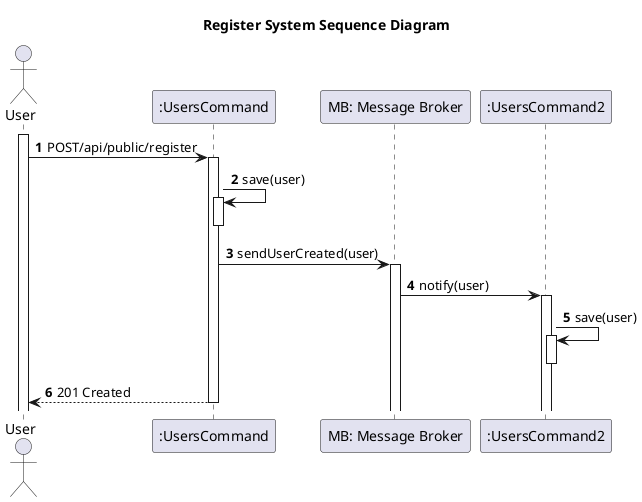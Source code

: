 @startuml
'https://plantuml.com/sequence-diagram

title Register System Sequence Diagram

autoactivate on
autonumber

actor "User" as User
participant ":UsersCommand" as System
participant "MB: Message Broker" as MB
participant ":UsersCommand2" as System2


activate User

User -> System: POST/api/public/register
System -> System: save(user)
deactivate System
System -> MB: sendUserCreated(user)
MB -> System2: notify(user)
System2 -> System2: save(user)
deactivate System2
System --> User: 201 Created
@enduml
